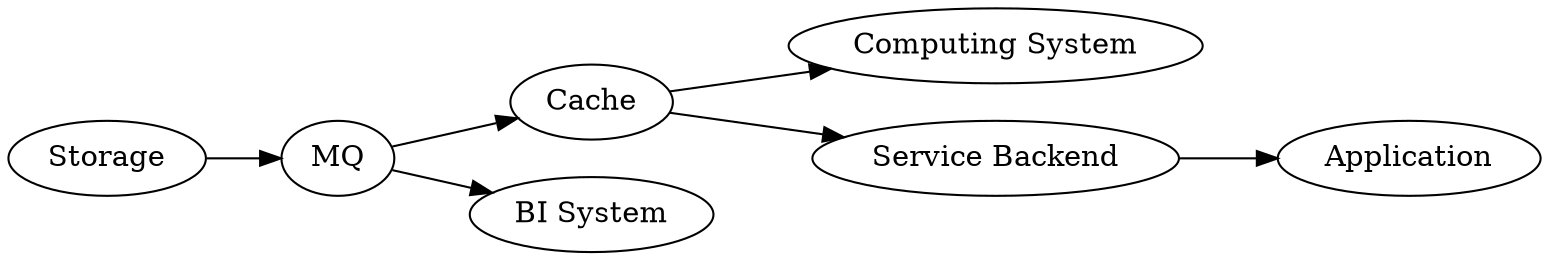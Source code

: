 digraph {
    rankdir="LR"

    Storage -> MQ -> Cache;
    Cache -> "Computing System";
    Cache -> "Service Backend";
    MQ -> "BI System";
    "Service Backend" -> "Application";
}